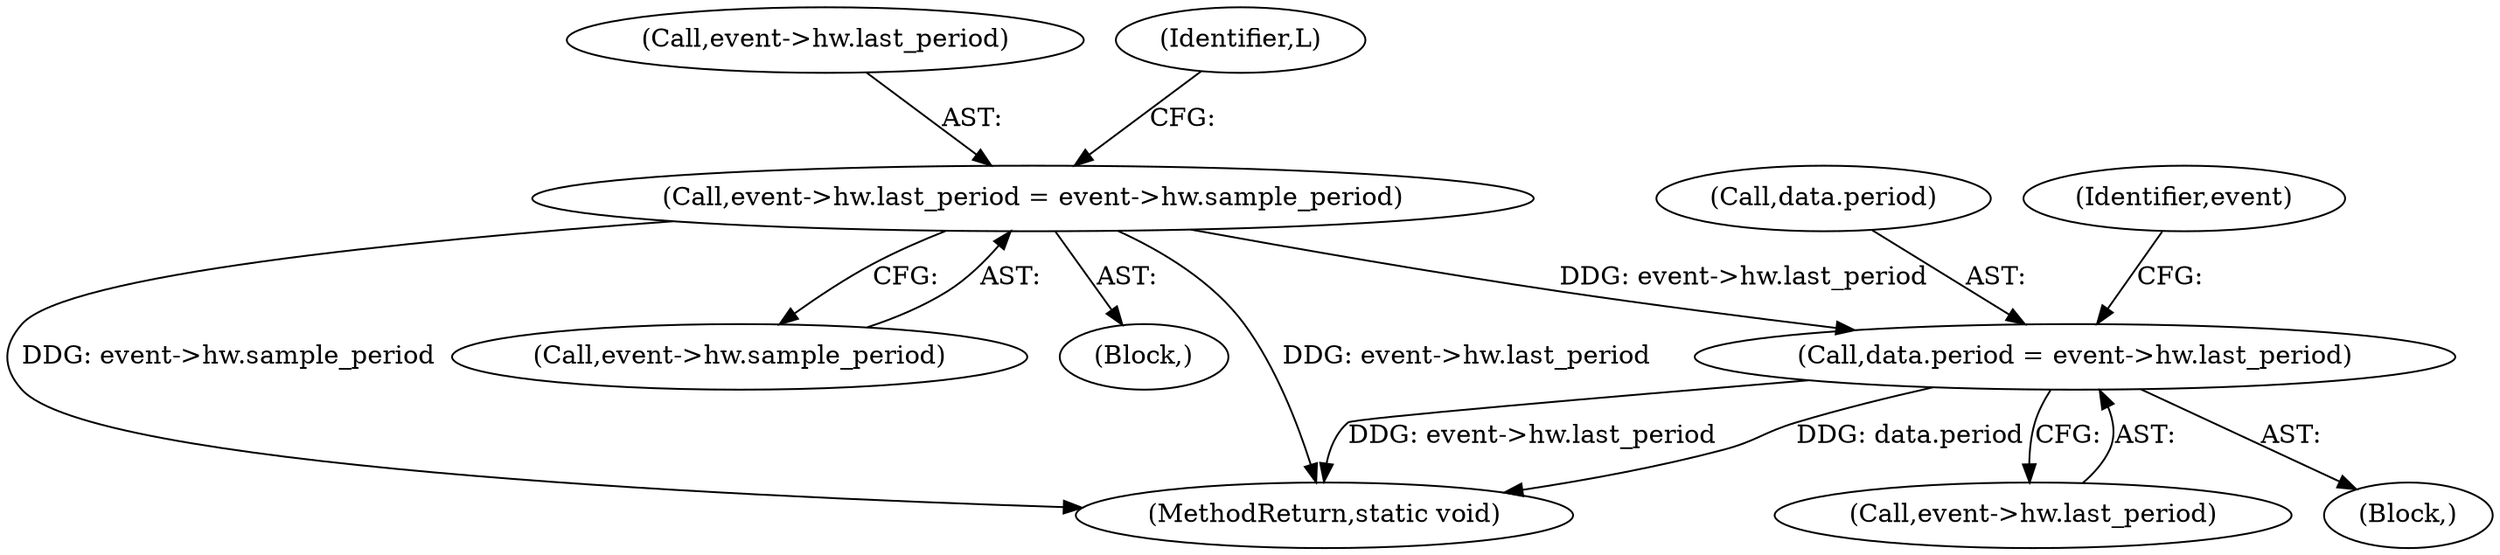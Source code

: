 digraph "0_linux_a8b0ca17b80e92faab46ee7179ba9e99ccb61233_16@pointer" {
"1000243" [label="(Call,data.period = event->hw.last_period)"];
"1000196" [label="(Call,event->hw.last_period = event->hw.sample_period)"];
"1000197" [label="(Call,event->hw.last_period)"];
"1000237" [label="(Block,)"];
"1000276" [label="(MethodReturn,static void)"];
"1000202" [label="(Call,event->hw.sample_period)"];
"1000208" [label="(Identifier,L)"];
"1000243" [label="(Call,data.period = event->hw.last_period)"];
"1000244" [label="(Call,data.period)"];
"1000247" [label="(Call,event->hw.last_period)"];
"1000256" [label="(Identifier,event)"];
"1000182" [label="(Block,)"];
"1000196" [label="(Call,event->hw.last_period = event->hw.sample_period)"];
"1000243" -> "1000237"  [label="AST: "];
"1000243" -> "1000247"  [label="CFG: "];
"1000244" -> "1000243"  [label="AST: "];
"1000247" -> "1000243"  [label="AST: "];
"1000256" -> "1000243"  [label="CFG: "];
"1000243" -> "1000276"  [label="DDG: data.period"];
"1000243" -> "1000276"  [label="DDG: event->hw.last_period"];
"1000196" -> "1000243"  [label="DDG: event->hw.last_period"];
"1000196" -> "1000182"  [label="AST: "];
"1000196" -> "1000202"  [label="CFG: "];
"1000197" -> "1000196"  [label="AST: "];
"1000202" -> "1000196"  [label="AST: "];
"1000208" -> "1000196"  [label="CFG: "];
"1000196" -> "1000276"  [label="DDG: event->hw.last_period"];
"1000196" -> "1000276"  [label="DDG: event->hw.sample_period"];
}
